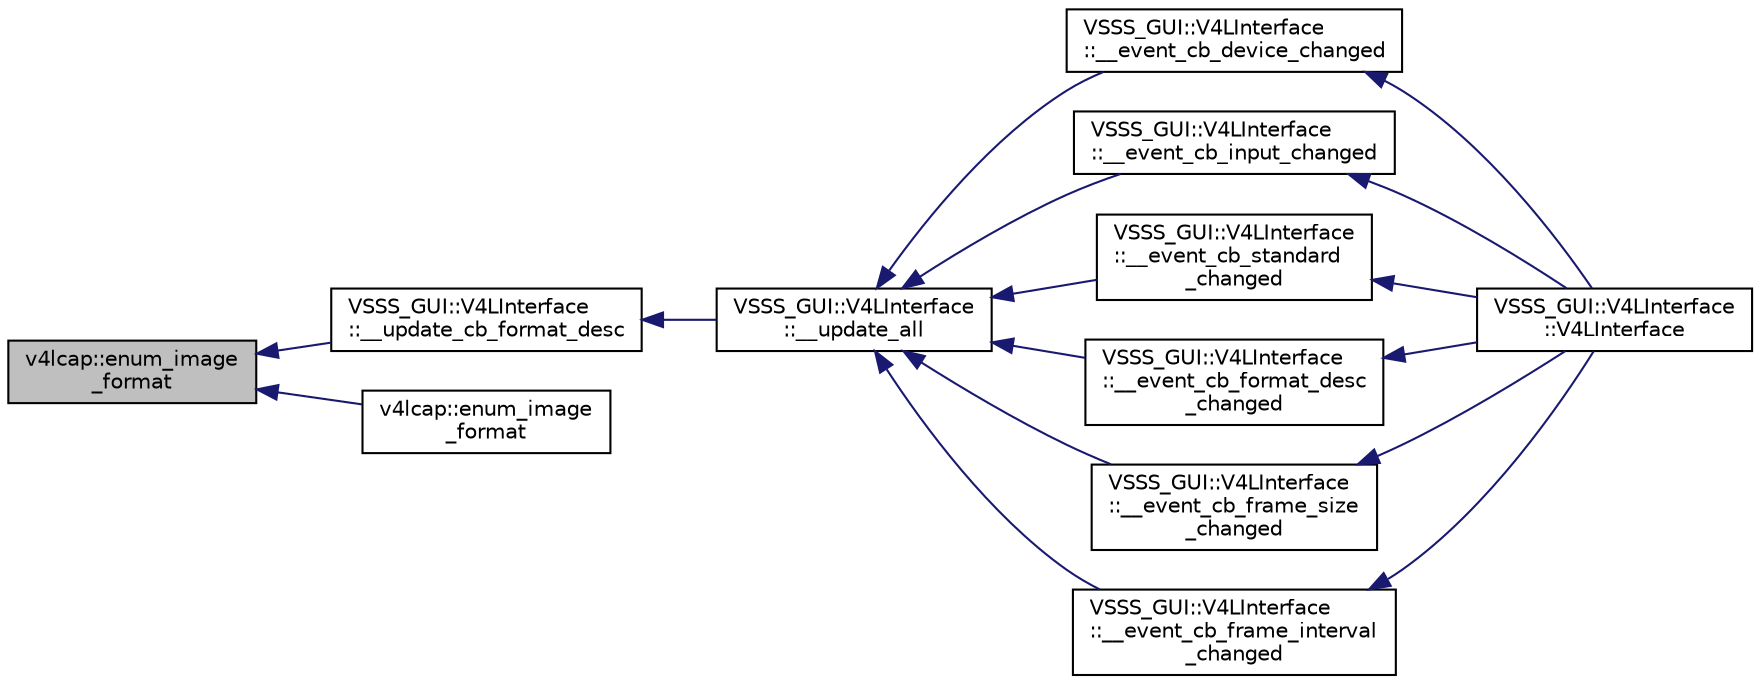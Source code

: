 digraph "v4lcap::enum_image_format"
{
 // INTERACTIVE_SVG=YES
  edge [fontname="Helvetica",fontsize="10",labelfontname="Helvetica",labelfontsize="10"];
  node [fontname="Helvetica",fontsize="10",shape=record];
  rankdir="LR";
  Node120 [label="v4lcap::enum_image\l_format",height=0.2,width=0.4,color="black", fillcolor="grey75", style="filled", fontcolor="black"];
  Node120 -> Node121 [dir="back",color="midnightblue",fontsize="10",style="solid"];
  Node121 [label="VSSS_GUI::V4LInterface\l::__update_cb_format_desc",height=0.2,width=0.4,color="black", fillcolor="white", style="filled",URL="$class_v_s_s_s___g_u_i_1_1_v4_l_interface.html#ad2da97031a8ca5d9e2d99f5a5459c267"];
  Node121 -> Node122 [dir="back",color="midnightblue",fontsize="10",style="solid"];
  Node122 [label="VSSS_GUI::V4LInterface\l::__update_all",height=0.2,width=0.4,color="black", fillcolor="white", style="filled",URL="$class_v_s_s_s___g_u_i_1_1_v4_l_interface.html#ac3fe0a20fd30c6e9505eb375ef63e52e",tooltip="Update all combo box inputs on CaptureGUI. "];
  Node122 -> Node123 [dir="back",color="midnightblue",fontsize="10",style="solid"];
  Node123 [label="VSSS_GUI::V4LInterface\l::__event_cb_device_changed",height=0.2,width=0.4,color="black", fillcolor="white", style="filled",URL="$class_v_s_s_s___g_u_i_1_1_v4_l_interface.html#af38c88f726a7ff9fab089ab9ed20c03c",tooltip="Event triggered when a new device is selected in Device combobox. "];
  Node123 -> Node124 [dir="back",color="midnightblue",fontsize="10",style="solid"];
  Node124 [label="VSSS_GUI::V4LInterface\l::V4LInterface",height=0.2,width=0.4,color="black", fillcolor="white", style="filled",URL="$class_v_s_s_s___g_u_i_1_1_v4_l_interface.html#a8fafd828eacc6d5480649fa9fddc7ee4",tooltip="Constructor of a V4LInterface object. "];
  Node122 -> Node125 [dir="back",color="midnightblue",fontsize="10",style="solid"];
  Node125 [label="VSSS_GUI::V4LInterface\l::__event_cb_input_changed",height=0.2,width=0.4,color="black", fillcolor="white", style="filled",URL="$class_v_s_s_s___g_u_i_1_1_v4_l_interface.html#a09e546d62cf2363590490c2f9e85c951",tooltip="Event triggered when a new input is selected in Input combobox. "];
  Node125 -> Node124 [dir="back",color="midnightblue",fontsize="10",style="solid"];
  Node122 -> Node126 [dir="back",color="midnightblue",fontsize="10",style="solid"];
  Node126 [label="VSSS_GUI::V4LInterface\l::__event_cb_standard\l_changed",height=0.2,width=0.4,color="black", fillcolor="white", style="filled",URL="$class_v_s_s_s___g_u_i_1_1_v4_l_interface.html#adaa2a6e1946bb639d5be0ec3eb03cdb5",tooltip="Event triggered when a new stantard is selected in Standard combobox. "];
  Node126 -> Node124 [dir="back",color="midnightblue",fontsize="10",style="solid"];
  Node122 -> Node127 [dir="back",color="midnightblue",fontsize="10",style="solid"];
  Node127 [label="VSSS_GUI::V4LInterface\l::__event_cb_format_desc\l_changed",height=0.2,width=0.4,color="black", fillcolor="white", style="filled",URL="$class_v_s_s_s___g_u_i_1_1_v4_l_interface.html#a41dc791b309dcb6e4469c6cc9d4a4852",tooltip="Event triggered when a new format is selected in Format combobox. "];
  Node127 -> Node124 [dir="back",color="midnightblue",fontsize="10",style="solid"];
  Node122 -> Node128 [dir="back",color="midnightblue",fontsize="10",style="solid"];
  Node128 [label="VSSS_GUI::V4LInterface\l::__event_cb_frame_size\l_changed",height=0.2,width=0.4,color="black", fillcolor="white", style="filled",URL="$class_v_s_s_s___g_u_i_1_1_v4_l_interface.html#a49e6f69de18f2bcb54db964375535e9f",tooltip="Event triggered when a new frame size is selected in Frame size combobox. "];
  Node128 -> Node124 [dir="back",color="midnightblue",fontsize="10",style="solid"];
  Node122 -> Node129 [dir="back",color="midnightblue",fontsize="10",style="solid"];
  Node129 [label="VSSS_GUI::V4LInterface\l::__event_cb_frame_interval\l_changed",height=0.2,width=0.4,color="black", fillcolor="white", style="filled",URL="$class_v_s_s_s___g_u_i_1_1_v4_l_interface.html#ad78e73dabab1c7caa41a45c363eef205",tooltip="Event triggered when a new interval is selected in Interval combobox. "];
  Node129 -> Node124 [dir="back",color="midnightblue",fontsize="10",style="solid"];
  Node120 -> Node130 [dir="back",color="midnightblue",fontsize="10",style="solid"];
  Node130 [label="v4lcap::enum_image\l_format",height=0.2,width=0.4,color="black", fillcolor="white", style="filled",URL="$classv4lcap.html#aafc2292c8ca86a45d42874ed4ca1c467"];
}
